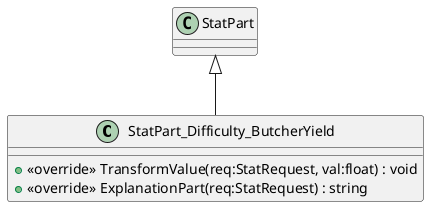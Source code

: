 @startuml
class StatPart_Difficulty_ButcherYield {
    + <<override>> TransformValue(req:StatRequest, val:float) : void
    + <<override>> ExplanationPart(req:StatRequest) : string
}
StatPart <|-- StatPart_Difficulty_ButcherYield
@enduml
